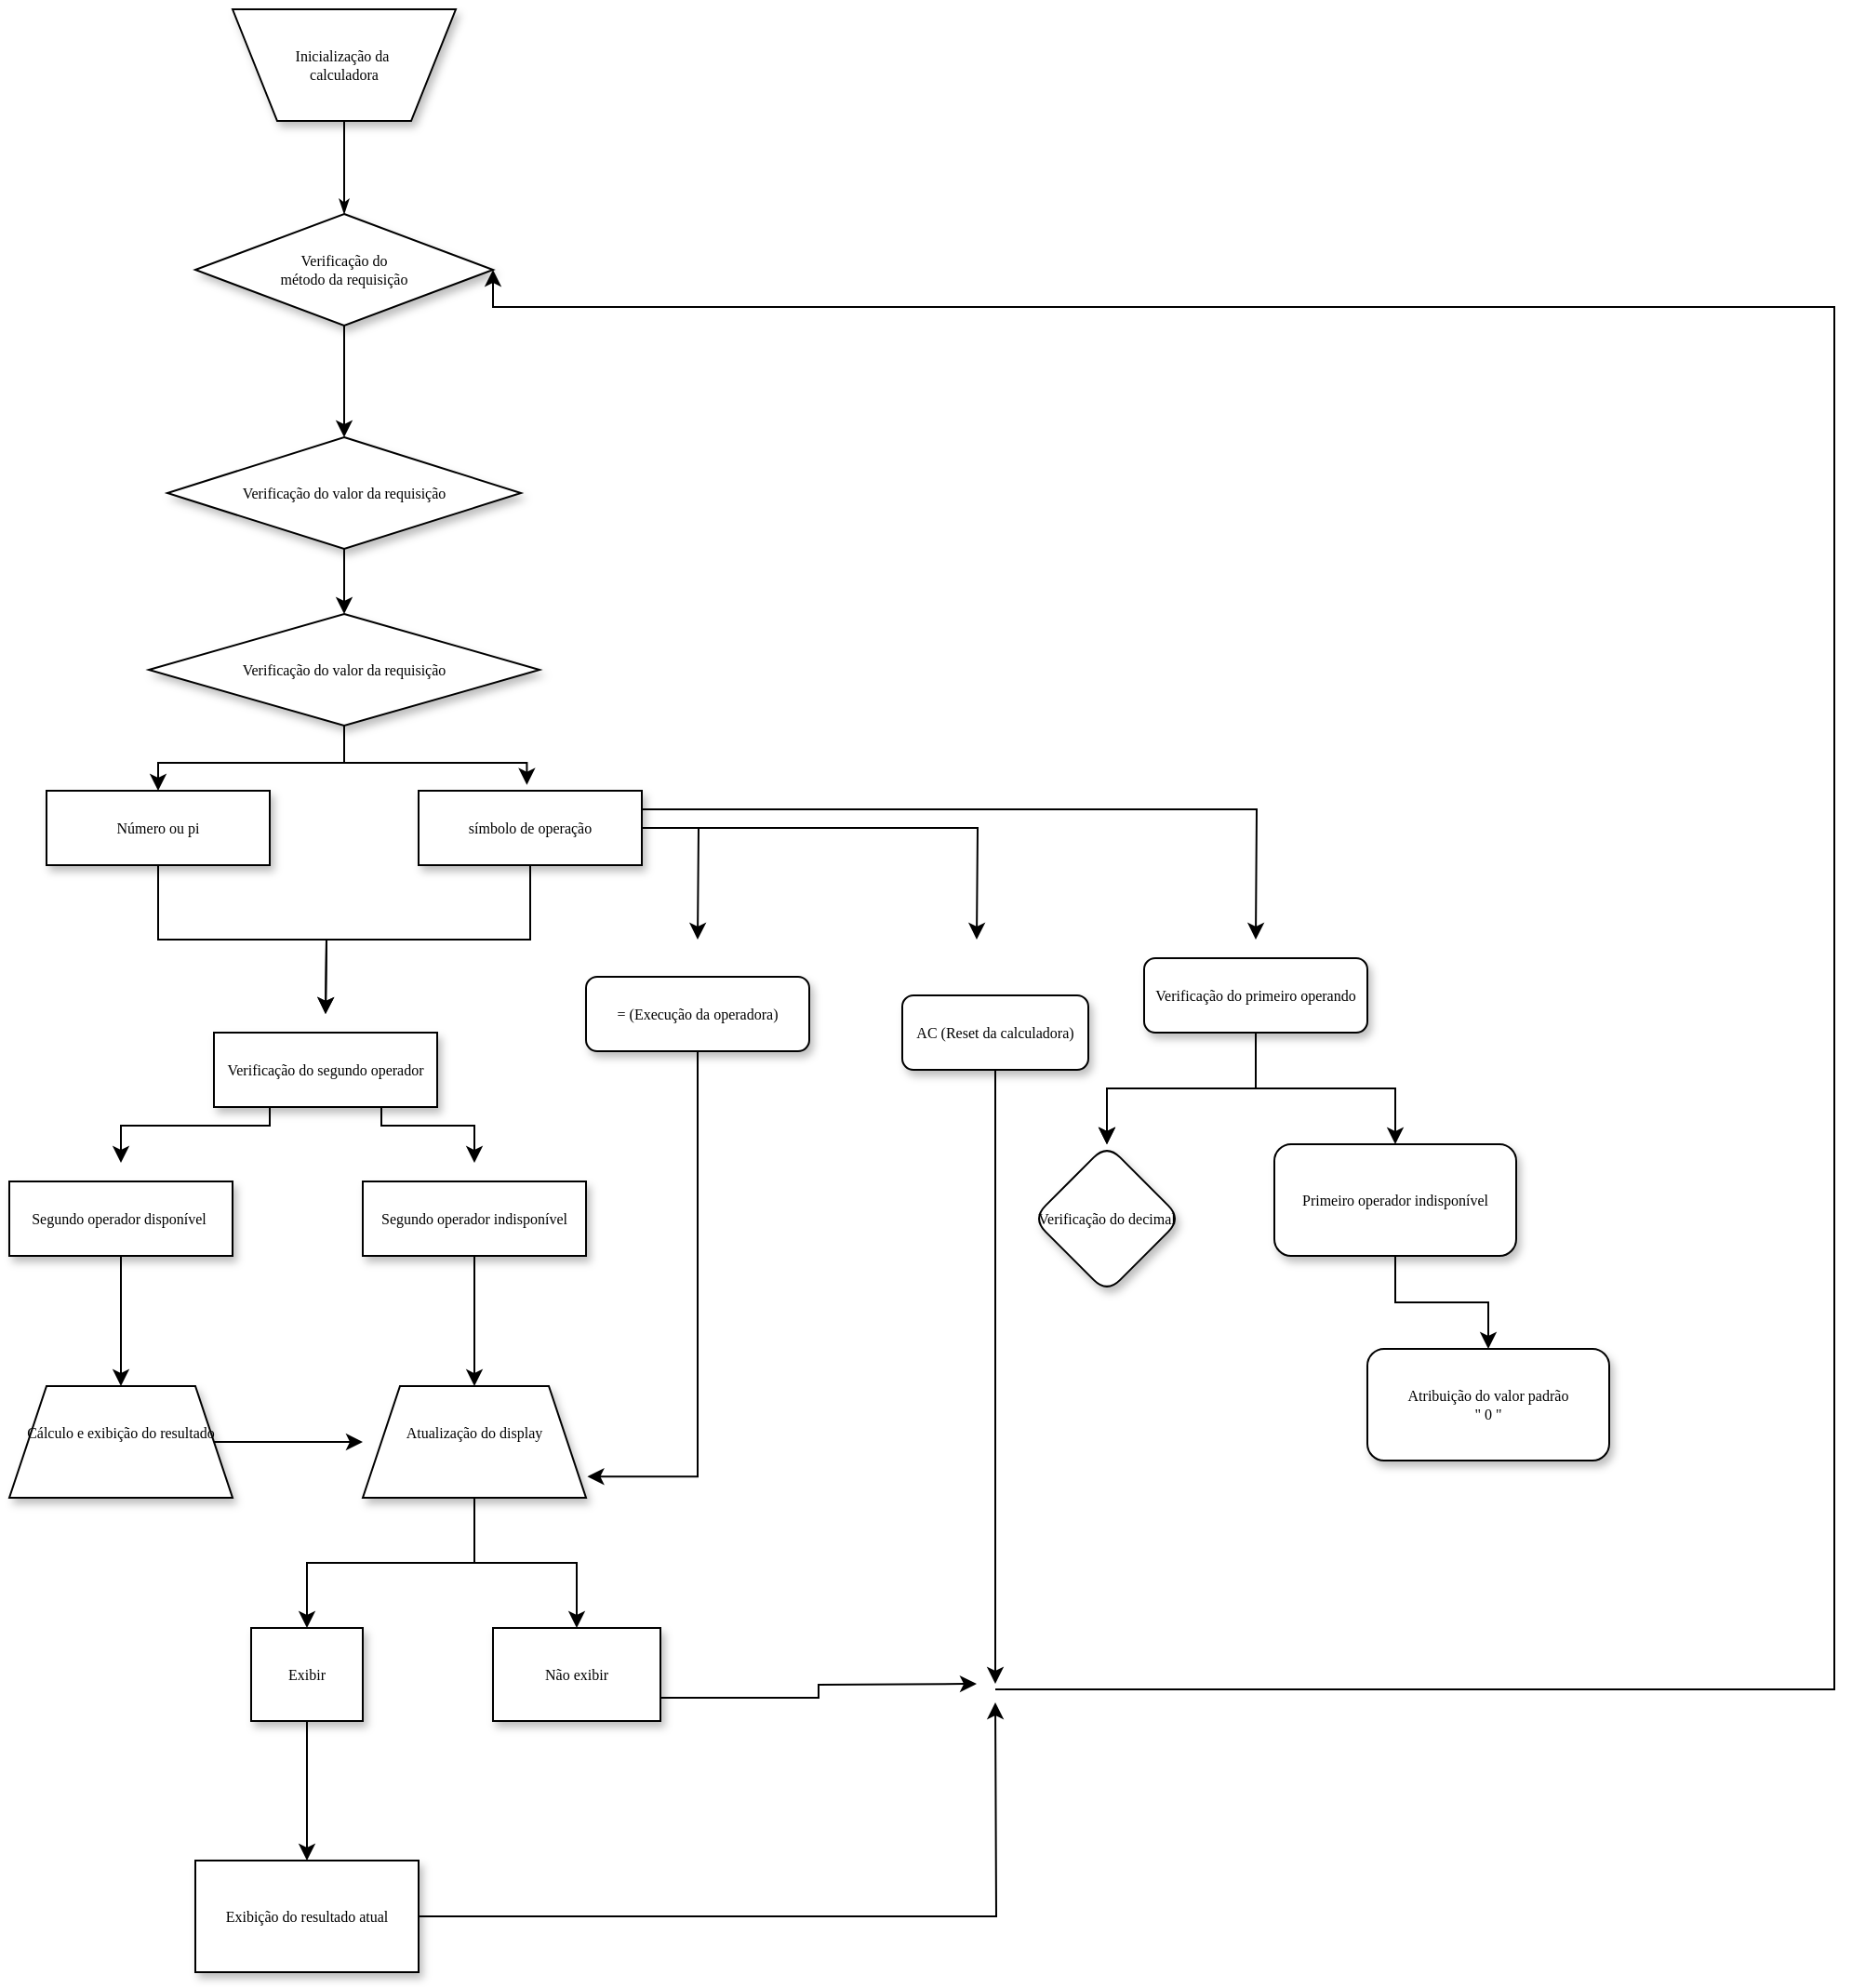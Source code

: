 <mxfile version="24.2.3" type="github">
  <diagram name="Page-1" id="edf60f1a-56cd-e834-aa8a-f176f3a09ee4">
    <mxGraphModel dx="2503" dy="2487" grid="1" gridSize="10" guides="1" tooltips="1" connect="1" arrows="1" fold="1" page="1" pageScale="1" pageWidth="1100" pageHeight="850" background="none" math="0" shadow="0">
      <root>
        <mxCell id="0" />
        <mxCell id="1" parent="0" />
        <mxCell id="60e70716793133e9-31" style="edgeStyle=orthogonalEdgeStyle;rounded=0;html=1;labelBackgroundColor=none;startSize=5;endArrow=classicThin;endFill=1;endSize=5;jettySize=auto;orthogonalLoop=1;strokeWidth=1;fontFamily=Verdana;fontSize=8" parent="1" source="60e70716793133e9-2" target="60e70716793133e9-5" edge="1">
          <mxGeometry relative="1" as="geometry" />
        </mxCell>
        <mxCell id="60e70716793133e9-2" value="Inicialização da&amp;nbsp;&lt;div&gt;calculadora&lt;/div&gt;" style="shape=trapezoid;whiteSpace=wrap;html=1;rounded=0;shadow=1;labelBackgroundColor=none;strokeWidth=1;fontFamily=Verdana;fontSize=8;align=center;flipV=1;" parent="1" vertex="1">
          <mxGeometry x="190" y="100" width="120" height="60" as="geometry" />
        </mxCell>
        <mxCell id="n3yYi5RWbQefxvB7NcGK-2" style="edgeStyle=orthogonalEdgeStyle;rounded=0;orthogonalLoop=1;jettySize=auto;html=1;exitX=0.5;exitY=1;exitDx=0;exitDy=0;entryX=0.5;entryY=0;entryDx=0;entryDy=0;" edge="1" parent="1" source="60e70716793133e9-5" target="60e70716793133e9-7">
          <mxGeometry relative="1" as="geometry" />
        </mxCell>
        <mxCell id="60e70716793133e9-5" value="Verificação do&lt;div&gt;método da requisição&lt;/div&gt;" style="rhombus;whiteSpace=wrap;html=1;rounded=0;shadow=1;labelBackgroundColor=none;strokeWidth=1;fontFamily=Verdana;fontSize=8;align=center;" parent="1" vertex="1">
          <mxGeometry x="170" y="210" width="160" height="60" as="geometry" />
        </mxCell>
        <mxCell id="n3yYi5RWbQefxvB7NcGK-3" value="" style="edgeStyle=orthogonalEdgeStyle;rounded=0;orthogonalLoop=1;jettySize=auto;html=1;" edge="1" parent="1" source="60e70716793133e9-7" target="60e70716793133e9-14">
          <mxGeometry relative="1" as="geometry" />
        </mxCell>
        <mxCell id="60e70716793133e9-7" value="Verificação do valor da requisição" style="rhombus;whiteSpace=wrap;html=1;rounded=0;shadow=1;labelBackgroundColor=none;strokeWidth=1;fontFamily=Verdana;fontSize=8;align=center;" parent="1" vertex="1">
          <mxGeometry x="155" y="330" width="190" height="60" as="geometry" />
        </mxCell>
        <mxCell id="n3yYi5RWbQefxvB7NcGK-43" style="edgeStyle=orthogonalEdgeStyle;rounded=0;orthogonalLoop=1;jettySize=auto;html=1;exitX=0.5;exitY=1;exitDx=0;exitDy=0;" edge="1" parent="1" source="60e70716793133e9-8">
          <mxGeometry relative="1" as="geometry">
            <mxPoint x="600" y="1000" as="targetPoint" />
          </mxGeometry>
        </mxCell>
        <mxCell id="60e70716793133e9-8" value="AC (Reset da calculadora)" style="rounded=1;whiteSpace=wrap;html=1;shadow=1;labelBackgroundColor=none;strokeWidth=1;fontFamily=Verdana;fontSize=8;align=center;" parent="1" vertex="1">
          <mxGeometry x="550" y="630" width="100" height="40" as="geometry" />
        </mxCell>
        <mxCell id="n3yYi5RWbQefxvB7NcGK-7" style="edgeStyle=orthogonalEdgeStyle;rounded=0;orthogonalLoop=1;jettySize=auto;html=1;exitX=0.5;exitY=1;exitDx=0;exitDy=0;" edge="1" parent="1" source="60e70716793133e9-9">
          <mxGeometry relative="1" as="geometry">
            <mxPoint x="240" y="640" as="targetPoint" />
          </mxGeometry>
        </mxCell>
        <mxCell id="60e70716793133e9-9" value="Número ou pi" style="whiteSpace=wrap;html=1;rounded=0;shadow=1;labelBackgroundColor=none;strokeWidth=1;fontFamily=Verdana;fontSize=8;align=center;" parent="1" vertex="1">
          <mxGeometry x="90" y="520" width="120" height="40" as="geometry" />
        </mxCell>
        <mxCell id="n3yYi5RWbQefxvB7NcGK-21" value="" style="edgeStyle=orthogonalEdgeStyle;rounded=0;orthogonalLoop=1;jettySize=auto;html=1;" edge="1" parent="1" source="60e70716793133e9-10" target="n3yYi5RWbQefxvB7NcGK-20">
          <mxGeometry relative="1" as="geometry" />
        </mxCell>
        <mxCell id="60e70716793133e9-10" value="Segundo operador indisponível" style="whiteSpace=wrap;html=1;rounded=0;shadow=1;labelBackgroundColor=none;strokeWidth=1;fontFamily=Verdana;fontSize=8;align=center;" parent="1" vertex="1">
          <mxGeometry x="260" y="730" width="120" height="40" as="geometry" />
        </mxCell>
        <mxCell id="n3yYi5RWbQefxvB7NcGK-19" value="" style="edgeStyle=orthogonalEdgeStyle;rounded=0;orthogonalLoop=1;jettySize=auto;html=1;" edge="1" parent="1" source="60e70716793133e9-12" target="n3yYi5RWbQefxvB7NcGK-18">
          <mxGeometry relative="1" as="geometry" />
        </mxCell>
        <mxCell id="60e70716793133e9-12" value="Segundo operador disponível&amp;nbsp;" style="whiteSpace=wrap;html=1;rounded=0;shadow=1;labelBackgroundColor=none;strokeWidth=1;fontFamily=Verdana;fontSize=8;align=center;spacing=6;" parent="1" vertex="1">
          <mxGeometry x="70" y="730" width="120" height="40" as="geometry" />
        </mxCell>
        <mxCell id="n3yYi5RWbQefxvB7NcGK-8" style="edgeStyle=orthogonalEdgeStyle;rounded=0;orthogonalLoop=1;jettySize=auto;html=1;exitX=0.5;exitY=1;exitDx=0;exitDy=0;" edge="1" parent="1" source="60e70716793133e9-13">
          <mxGeometry relative="1" as="geometry">
            <mxPoint x="240" y="640" as="targetPoint" />
          </mxGeometry>
        </mxCell>
        <mxCell id="n3yYi5RWbQefxvB7NcGK-9" style="edgeStyle=orthogonalEdgeStyle;rounded=0;orthogonalLoop=1;jettySize=auto;html=1;exitX=1;exitY=0.5;exitDx=0;exitDy=0;" edge="1" parent="1" source="60e70716793133e9-13">
          <mxGeometry relative="1" as="geometry">
            <mxPoint x="440" y="600" as="targetPoint" />
          </mxGeometry>
        </mxCell>
        <mxCell id="n3yYi5RWbQefxvB7NcGK-10" style="edgeStyle=orthogonalEdgeStyle;rounded=0;orthogonalLoop=1;jettySize=auto;html=1;exitX=1;exitY=0.5;exitDx=0;exitDy=0;" edge="1" parent="1" source="60e70716793133e9-13">
          <mxGeometry relative="1" as="geometry">
            <mxPoint x="590" y="600" as="targetPoint" />
            <mxPoint x="740" y="560" as="sourcePoint" />
          </mxGeometry>
        </mxCell>
        <mxCell id="n3yYi5RWbQefxvB7NcGK-13" style="edgeStyle=orthogonalEdgeStyle;rounded=0;orthogonalLoop=1;jettySize=auto;html=1;exitX=1;exitY=0.25;exitDx=0;exitDy=0;" edge="1" parent="1" source="60e70716793133e9-13">
          <mxGeometry relative="1" as="geometry">
            <mxPoint x="740" y="600" as="targetPoint" />
          </mxGeometry>
        </mxCell>
        <mxCell id="60e70716793133e9-13" value="símbolo de operação" style="whiteSpace=wrap;html=1;rounded=0;shadow=1;labelBackgroundColor=none;strokeWidth=1;fontFamily=Verdana;fontSize=8;align=center;" parent="1" vertex="1">
          <mxGeometry x="290" y="520" width="120" height="40" as="geometry" />
        </mxCell>
        <mxCell id="n3yYi5RWbQefxvB7NcGK-6" style="edgeStyle=orthogonalEdgeStyle;rounded=0;orthogonalLoop=1;jettySize=auto;html=1;exitX=0.5;exitY=1;exitDx=0;exitDy=0;entryX=0.5;entryY=0;entryDx=0;entryDy=0;" edge="1" parent="1" source="60e70716793133e9-14" target="60e70716793133e9-9">
          <mxGeometry relative="1" as="geometry" />
        </mxCell>
        <mxCell id="60e70716793133e9-14" value="Verificação do valor da requisição" style="rhombus;whiteSpace=wrap;html=1;rounded=0;shadow=1;labelBackgroundColor=none;strokeWidth=1;fontFamily=Verdana;fontSize=8;align=center;" parent="1" vertex="1">
          <mxGeometry x="145" y="425" width="210" height="60" as="geometry" />
        </mxCell>
        <mxCell id="n3yYi5RWbQefxvB7NcGK-16" style="edgeStyle=orthogonalEdgeStyle;rounded=0;orthogonalLoop=1;jettySize=auto;html=1;exitX=0.25;exitY=1;exitDx=0;exitDy=0;" edge="1" parent="1" source="60e70716793133e9-16">
          <mxGeometry relative="1" as="geometry">
            <mxPoint x="130" y="720" as="targetPoint" />
            <Array as="points">
              <mxPoint x="210" y="700" />
              <mxPoint x="130" y="700" />
            </Array>
          </mxGeometry>
        </mxCell>
        <mxCell id="n3yYi5RWbQefxvB7NcGK-17" style="edgeStyle=orthogonalEdgeStyle;rounded=0;orthogonalLoop=1;jettySize=auto;html=1;exitX=0.75;exitY=1;exitDx=0;exitDy=0;" edge="1" parent="1" source="60e70716793133e9-16">
          <mxGeometry relative="1" as="geometry">
            <mxPoint x="320" y="720" as="targetPoint" />
            <Array as="points">
              <mxPoint x="270" y="700" />
              <mxPoint x="320" y="700" />
            </Array>
          </mxGeometry>
        </mxCell>
        <mxCell id="60e70716793133e9-16" value="Verificação do segundo operador" style="whiteSpace=wrap;html=1;rounded=0;shadow=1;labelBackgroundColor=none;strokeWidth=1;fontFamily=Verdana;fontSize=8;align=center;" parent="1" vertex="1">
          <mxGeometry x="180" y="650" width="120" height="40" as="geometry" />
        </mxCell>
        <mxCell id="60e70716793133e9-20" value="= (Execução da operadora)" style="rounded=1;whiteSpace=wrap;html=1;shadow=1;labelBackgroundColor=none;strokeWidth=1;fontFamily=Verdana;fontSize=8;align=center;" parent="1" vertex="1">
          <mxGeometry x="380" y="620" width="120" height="40" as="geometry" />
        </mxCell>
        <mxCell id="n3yYi5RWbQefxvB7NcGK-23" value="" style="edgeStyle=orthogonalEdgeStyle;rounded=0;orthogonalLoop=1;jettySize=auto;html=1;" edge="1" parent="1" source="60e70716793133e9-24" target="n3yYi5RWbQefxvB7NcGK-22">
          <mxGeometry relative="1" as="geometry" />
        </mxCell>
        <mxCell id="n3yYi5RWbQefxvB7NcGK-24" value="" style="edgeStyle=orthogonalEdgeStyle;rounded=0;orthogonalLoop=1;jettySize=auto;html=1;" edge="1" parent="1" source="60e70716793133e9-24" target="n3yYi5RWbQefxvB7NcGK-22">
          <mxGeometry relative="1" as="geometry" />
        </mxCell>
        <mxCell id="n3yYi5RWbQefxvB7NcGK-25" value="" style="edgeStyle=orthogonalEdgeStyle;rounded=0;orthogonalLoop=1;jettySize=auto;html=1;" edge="1" parent="1" source="60e70716793133e9-24" target="n3yYi5RWbQefxvB7NcGK-22">
          <mxGeometry relative="1" as="geometry" />
        </mxCell>
        <mxCell id="n3yYi5RWbQefxvB7NcGK-27" value="" style="edgeStyle=orthogonalEdgeStyle;rounded=0;orthogonalLoop=1;jettySize=auto;html=1;" edge="1" parent="1" source="60e70716793133e9-24" target="n3yYi5RWbQefxvB7NcGK-26">
          <mxGeometry relative="1" as="geometry" />
        </mxCell>
        <mxCell id="60e70716793133e9-24" value="Verificação do primeiro operando" style="rounded=1;whiteSpace=wrap;html=1;shadow=1;labelBackgroundColor=none;strokeWidth=1;fontFamily=Verdana;fontSize=8;align=center;" parent="1" vertex="1">
          <mxGeometry x="680" y="610" width="120" height="40" as="geometry" />
        </mxCell>
        <mxCell id="n3yYi5RWbQefxvB7NcGK-5" style="edgeStyle=orthogonalEdgeStyle;rounded=0;orthogonalLoop=1;jettySize=auto;html=1;exitX=0.5;exitY=1;exitDx=0;exitDy=0;entryX=0.485;entryY=-0.079;entryDx=0;entryDy=0;entryPerimeter=0;" edge="1" parent="1" source="60e70716793133e9-14" target="60e70716793133e9-13">
          <mxGeometry relative="1" as="geometry" />
        </mxCell>
        <mxCell id="n3yYi5RWbQefxvB7NcGK-45" value="" style="edgeStyle=orthogonalEdgeStyle;rounded=0;orthogonalLoop=1;jettySize=auto;html=1;" edge="1" parent="1" source="n3yYi5RWbQefxvB7NcGK-18">
          <mxGeometry relative="1" as="geometry">
            <mxPoint x="260" y="870" as="targetPoint" />
          </mxGeometry>
        </mxCell>
        <mxCell id="n3yYi5RWbQefxvB7NcGK-18" value="Cálculo e exibição do resultado&lt;div&gt;&lt;br&gt;&lt;/div&gt;" style="shape=trapezoid;perimeter=trapezoidPerimeter;whiteSpace=wrap;html=1;fixedSize=1;fontSize=8;fontFamily=Verdana;rounded=0;shadow=1;labelBackgroundColor=none;strokeWidth=1;spacing=6;" vertex="1" parent="1">
          <mxGeometry x="70" y="840" width="120" height="60" as="geometry" />
        </mxCell>
        <mxCell id="n3yYi5RWbQefxvB7NcGK-33" value="" style="edgeStyle=orthogonalEdgeStyle;rounded=0;orthogonalLoop=1;jettySize=auto;html=1;" edge="1" parent="1" source="n3yYi5RWbQefxvB7NcGK-20" target="n3yYi5RWbQefxvB7NcGK-32">
          <mxGeometry relative="1" as="geometry" />
        </mxCell>
        <mxCell id="n3yYi5RWbQefxvB7NcGK-35" value="" style="edgeStyle=orthogonalEdgeStyle;rounded=0;orthogonalLoop=1;jettySize=auto;html=1;" edge="1" parent="1" source="n3yYi5RWbQefxvB7NcGK-20" target="n3yYi5RWbQefxvB7NcGK-34">
          <mxGeometry relative="1" as="geometry" />
        </mxCell>
        <mxCell id="n3yYi5RWbQefxvB7NcGK-20" value="Atualização do display&lt;div&gt;&lt;br&gt;&lt;/div&gt;" style="shape=trapezoid;perimeter=trapezoidPerimeter;whiteSpace=wrap;html=1;fixedSize=1;fontSize=8;fontFamily=Verdana;rounded=0;shadow=1;labelBackgroundColor=none;strokeWidth=1;" vertex="1" parent="1">
          <mxGeometry x="260" y="840" width="120" height="60" as="geometry" />
        </mxCell>
        <mxCell id="n3yYi5RWbQefxvB7NcGK-22" value="Verificação do decimal" style="rhombus;whiteSpace=wrap;html=1;fontSize=8;fontFamily=Verdana;rounded=1;shadow=1;labelBackgroundColor=none;strokeWidth=1;" vertex="1" parent="1">
          <mxGeometry x="620" y="710" width="80" height="80" as="geometry" />
        </mxCell>
        <mxCell id="n3yYi5RWbQefxvB7NcGK-29" value="" style="edgeStyle=orthogonalEdgeStyle;rounded=0;orthogonalLoop=1;jettySize=auto;html=1;" edge="1" parent="1" source="n3yYi5RWbQefxvB7NcGK-26" target="n3yYi5RWbQefxvB7NcGK-28">
          <mxGeometry relative="1" as="geometry" />
        </mxCell>
        <mxCell id="n3yYi5RWbQefxvB7NcGK-26" value="Primeiro operador indisponível" style="whiteSpace=wrap;html=1;fontSize=8;fontFamily=Verdana;rounded=1;shadow=1;labelBackgroundColor=none;strokeWidth=1;" vertex="1" parent="1">
          <mxGeometry x="750" y="710" width="130" height="60" as="geometry" />
        </mxCell>
        <mxCell id="n3yYi5RWbQefxvB7NcGK-28" value="Atribuição do valor padrão&lt;div&gt;&quot; 0 &quot;&lt;/div&gt;" style="whiteSpace=wrap;html=1;fontSize=8;fontFamily=Verdana;rounded=1;shadow=1;labelBackgroundColor=none;strokeWidth=1;" vertex="1" parent="1">
          <mxGeometry x="800" y="820" width="130" height="60" as="geometry" />
        </mxCell>
        <mxCell id="n3yYi5RWbQefxvB7NcGK-40" value="" style="edgeStyle=orthogonalEdgeStyle;rounded=0;orthogonalLoop=1;jettySize=auto;html=1;" edge="1" parent="1" source="n3yYi5RWbQefxvB7NcGK-32" target="n3yYi5RWbQefxvB7NcGK-39">
          <mxGeometry relative="1" as="geometry" />
        </mxCell>
        <mxCell id="n3yYi5RWbQefxvB7NcGK-32" value="Exibir" style="whiteSpace=wrap;html=1;fontSize=8;fontFamily=Verdana;rounded=0;shadow=1;labelBackgroundColor=none;strokeWidth=1;" vertex="1" parent="1">
          <mxGeometry x="200" y="970" width="60" height="50" as="geometry" />
        </mxCell>
        <mxCell id="n3yYi5RWbQefxvB7NcGK-47" style="edgeStyle=orthogonalEdgeStyle;rounded=0;orthogonalLoop=1;jettySize=auto;html=1;exitX=1;exitY=0.75;exitDx=0;exitDy=0;" edge="1" parent="1" source="n3yYi5RWbQefxvB7NcGK-34">
          <mxGeometry relative="1" as="geometry">
            <mxPoint x="590" y="1000" as="targetPoint" />
          </mxGeometry>
        </mxCell>
        <mxCell id="n3yYi5RWbQefxvB7NcGK-34" value="Não exibir" style="whiteSpace=wrap;html=1;fontSize=8;fontFamily=Verdana;rounded=0;shadow=1;labelBackgroundColor=none;strokeWidth=1;" vertex="1" parent="1">
          <mxGeometry x="330" y="970" width="90" height="50" as="geometry" />
        </mxCell>
        <mxCell id="n3yYi5RWbQefxvB7NcGK-42" style="edgeStyle=orthogonalEdgeStyle;rounded=0;orthogonalLoop=1;jettySize=auto;html=1;" edge="1" parent="1" source="n3yYi5RWbQefxvB7NcGK-39">
          <mxGeometry relative="1" as="geometry">
            <mxPoint x="600" y="1010" as="targetPoint" />
          </mxGeometry>
        </mxCell>
        <mxCell id="n3yYi5RWbQefxvB7NcGK-39" value="Exibição do resultado atual" style="whiteSpace=wrap;html=1;fontSize=8;fontFamily=Verdana;rounded=0;shadow=1;labelBackgroundColor=none;strokeWidth=1;" vertex="1" parent="1">
          <mxGeometry x="170" y="1095" width="120" height="60" as="geometry" />
        </mxCell>
        <mxCell id="n3yYi5RWbQefxvB7NcGK-44" style="edgeStyle=orthogonalEdgeStyle;rounded=0;orthogonalLoop=1;jettySize=auto;html=1;exitX=0.5;exitY=1;exitDx=0;exitDy=0;entryX=1.006;entryY=0.81;entryDx=0;entryDy=0;entryPerimeter=0;" edge="1" parent="1" source="60e70716793133e9-20" target="n3yYi5RWbQefxvB7NcGK-20">
          <mxGeometry relative="1" as="geometry" />
        </mxCell>
        <mxCell id="n3yYi5RWbQefxvB7NcGK-36" style="edgeStyle=orthogonalEdgeStyle;rounded=0;orthogonalLoop=1;jettySize=auto;html=1;entryX=1;entryY=0.5;entryDx=0;entryDy=0;" edge="1" parent="1" target="60e70716793133e9-5">
          <mxGeometry relative="1" as="geometry">
            <mxPoint x="450" y="260" as="targetPoint" />
            <mxPoint x="600" y="1003" as="sourcePoint" />
            <Array as="points">
              <mxPoint x="1051" y="1003" />
              <mxPoint x="1051" y="260" />
              <mxPoint x="330" y="260" />
            </Array>
          </mxGeometry>
        </mxCell>
      </root>
    </mxGraphModel>
  </diagram>
</mxfile>

